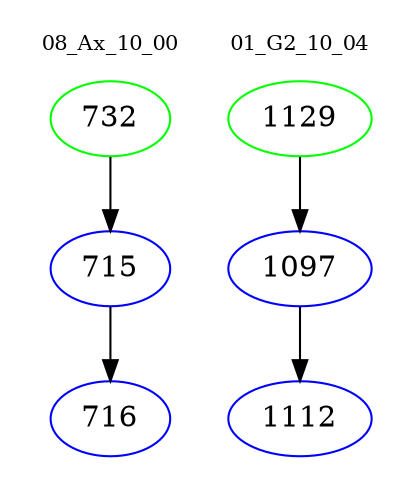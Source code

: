 digraph{
subgraph cluster_0 {
color = white
label = "08_Ax_10_00";
fontsize=10;
T0_732 [label="732", color="green"]
T0_732 -> T0_715 [color="black"]
T0_715 [label="715", color="blue"]
T0_715 -> T0_716 [color="black"]
T0_716 [label="716", color="blue"]
}
subgraph cluster_1 {
color = white
label = "01_G2_10_04";
fontsize=10;
T1_1129 [label="1129", color="green"]
T1_1129 -> T1_1097 [color="black"]
T1_1097 [label="1097", color="blue"]
T1_1097 -> T1_1112 [color="black"]
T1_1112 [label="1112", color="blue"]
}
}
